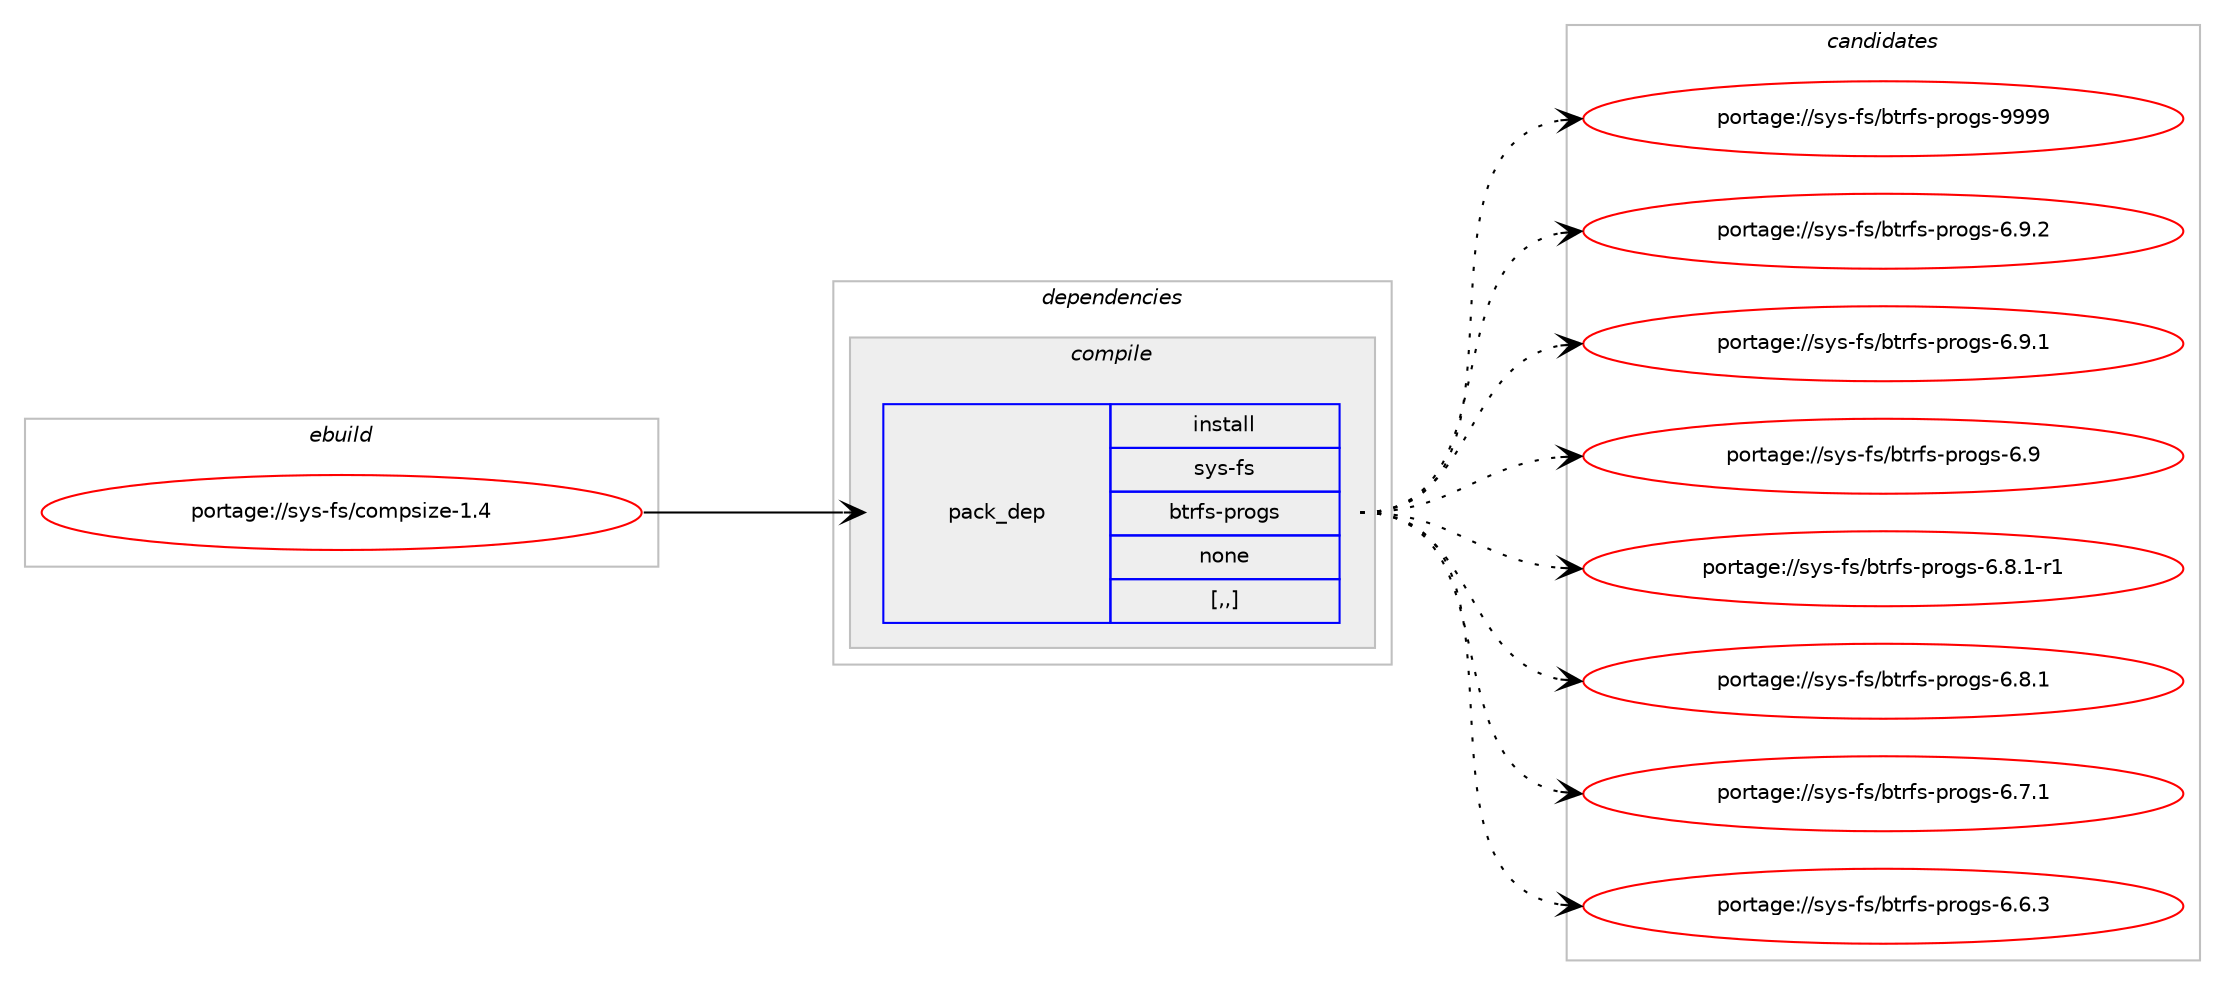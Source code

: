 digraph prolog {

# *************
# Graph options
# *************

newrank=true;
concentrate=true;
compound=true;
graph [rankdir=LR,fontname=Helvetica,fontsize=10,ranksep=1.5];#, ranksep=2.5, nodesep=0.2];
edge  [arrowhead=vee];
node  [fontname=Helvetica,fontsize=10];

# **********
# The ebuild
# **********

subgraph cluster_leftcol {
color=gray;
label=<<i>ebuild</i>>;
id [label="portage://sys-fs/compsize-1.4", color=red, width=4, href="../sys-fs/compsize-1.4.svg"];
}

# ****************
# The dependencies
# ****************

subgraph cluster_midcol {
color=gray;
label=<<i>dependencies</i>>;
subgraph cluster_compile {
fillcolor="#eeeeee";
style=filled;
label=<<i>compile</i>>;
subgraph pack315125 {
dependency433524 [label=<<TABLE BORDER="0" CELLBORDER="1" CELLSPACING="0" CELLPADDING="4" WIDTH="220"><TR><TD ROWSPAN="6" CELLPADDING="30">pack_dep</TD></TR><TR><TD WIDTH="110">install</TD></TR><TR><TD>sys-fs</TD></TR><TR><TD>btrfs-progs</TD></TR><TR><TD>none</TD></TR><TR><TD>[,,]</TD></TR></TABLE>>, shape=none, color=blue];
}
id:e -> dependency433524:w [weight=20,style="solid",arrowhead="vee"];
}
subgraph cluster_compileandrun {
fillcolor="#eeeeee";
style=filled;
label=<<i>compile and run</i>>;
}
subgraph cluster_run {
fillcolor="#eeeeee";
style=filled;
label=<<i>run</i>>;
}
}

# **************
# The candidates
# **************

subgraph cluster_choices {
rank=same;
color=gray;
label=<<i>candidates</i>>;

subgraph choice315125 {
color=black;
nodesep=1;
choice115121115451021154798116114102115451121141111031154557575757 [label="portage://sys-fs/btrfs-progs-9999", color=red, width=4,href="../sys-fs/btrfs-progs-9999.svg"];
choice11512111545102115479811611410211545112114111103115455446574650 [label="portage://sys-fs/btrfs-progs-6.9.2", color=red, width=4,href="../sys-fs/btrfs-progs-6.9.2.svg"];
choice11512111545102115479811611410211545112114111103115455446574649 [label="portage://sys-fs/btrfs-progs-6.9.1", color=red, width=4,href="../sys-fs/btrfs-progs-6.9.1.svg"];
choice1151211154510211547981161141021154511211411110311545544657 [label="portage://sys-fs/btrfs-progs-6.9", color=red, width=4,href="../sys-fs/btrfs-progs-6.9.svg"];
choice115121115451021154798116114102115451121141111031154554465646494511449 [label="portage://sys-fs/btrfs-progs-6.8.1-r1", color=red, width=4,href="../sys-fs/btrfs-progs-6.8.1-r1.svg"];
choice11512111545102115479811611410211545112114111103115455446564649 [label="portage://sys-fs/btrfs-progs-6.8.1", color=red, width=4,href="../sys-fs/btrfs-progs-6.8.1.svg"];
choice11512111545102115479811611410211545112114111103115455446554649 [label="portage://sys-fs/btrfs-progs-6.7.1", color=red, width=4,href="../sys-fs/btrfs-progs-6.7.1.svg"];
choice11512111545102115479811611410211545112114111103115455446544651 [label="portage://sys-fs/btrfs-progs-6.6.3", color=red, width=4,href="../sys-fs/btrfs-progs-6.6.3.svg"];
dependency433524:e -> choice115121115451021154798116114102115451121141111031154557575757:w [style=dotted,weight="100"];
dependency433524:e -> choice11512111545102115479811611410211545112114111103115455446574650:w [style=dotted,weight="100"];
dependency433524:e -> choice11512111545102115479811611410211545112114111103115455446574649:w [style=dotted,weight="100"];
dependency433524:e -> choice1151211154510211547981161141021154511211411110311545544657:w [style=dotted,weight="100"];
dependency433524:e -> choice115121115451021154798116114102115451121141111031154554465646494511449:w [style=dotted,weight="100"];
dependency433524:e -> choice11512111545102115479811611410211545112114111103115455446564649:w [style=dotted,weight="100"];
dependency433524:e -> choice11512111545102115479811611410211545112114111103115455446554649:w [style=dotted,weight="100"];
dependency433524:e -> choice11512111545102115479811611410211545112114111103115455446544651:w [style=dotted,weight="100"];
}
}

}
